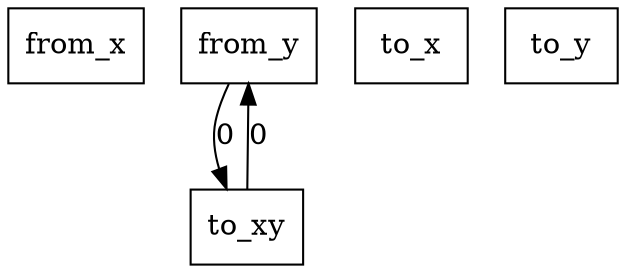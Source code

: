 digraph {
    graph [rankdir=TB
          ,bgcolor=transparent];
    node [shape=box
         ,fillcolor=white
         ,style=filled];
    0 [label=<from_x>];
    1 [label=<from_y>];
    2 [label=<to_x>];
    3 [label=<to_y>];
    4 [label=<to_xy>];
    1 -> 4 [label=0];
    4 -> 1 [label=0];
}